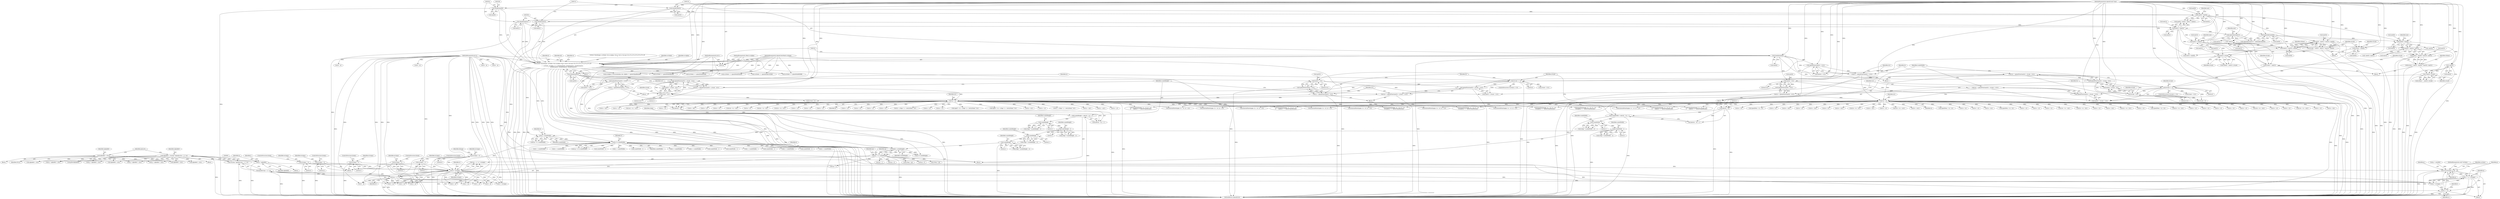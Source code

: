 digraph "1_poppler_9cf2325fb22f812b31858e519411f57747d39bd8_0@pointer" {
"1000999" [label="(Call,q = alphaBuf)"];
"1000913" [label="(Call,alphaBuf = NULL)"];
"1000901" [label="(Call,alphaBuf = (Guchar *)gmalloc((yp + 1) * w))"];
"1000903" [label="(Call,(Guchar *)gmalloc((yp + 1) * w))"];
"1000905" [label="(Call,gmalloc((yp + 1) * w))"];
"1000906" [label="(Call,(yp + 1) * w)"];
"1000866" [label="(Call,yp = h / scaledHeight)"];
"1000868" [label="(Call,h / scaledHeight)"];
"1000192" [label="(Call,printf(\"drawImage: srcMode=%d srcAlpha=%d w=%d h=%d mat=[%.2f %.2f %.2f %.2f %.2f %.2f]\n\",\n\t   srcMode, srcAlpha, w, h, (double)mat[0], (double)mat[1], (double)mat[2],\n\t   (double)mat[3], (double)mat[4], (double)mat[5]))"];
"1000107" [label="(MethodParameterIn,SplashColorMode srcMode)"];
"1000108" [label="(MethodParameterIn,GBool srcAlpha)"];
"1000109" [label="(MethodParameterIn,int w)"];
"1000110" [label="(MethodParameterIn,int h)"];
"1000198" [label="(Call,(double)mat[0])"];
"1000111" [label="(MethodParameterIn,SplashCoord *mat)"];
"1000203" [label="(Call,(double)mat[1])"];
"1000208" [label="(Call,(double)mat[2])"];
"1000213" [label="(Call,(double)mat[3])"];
"1000218" [label="(Call,(double)mat[4])"];
"1000223" [label="(Call,(double)mat[5])"];
"1000604" [label="(Call,scaledHeight - 1)"];
"1000596" [label="(Call,scaledHeight - 1)"];
"1000575" [label="(Call,scaledHeight - 1)"];
"1000567" [label="(Call,scaledHeight - 1)"];
"1000507" [label="(Call,scaledHeight = abs(ty2 - ty) + 1)"];
"1000510" [label="(Call,abs(ty2 - ty))"];
"1000511" [label="(Call,ty2 - ty)"];
"1000497" [label="(Call,ty2 = splashFloor(mat[5] + yScale - 0.01))"];
"1000499" [label="(Call,splashFloor(mat[5] + yScale - 0.01))"];
"1000504" [label="(Call,yScale - 0.01)"];
"1000465" [label="(Call,yScale >= 0)"];
"1000399" [label="(Call,mat[2] / yScale)"];
"1000387" [label="(Call,mat[1] * mat[2])"];
"1000321" [label="(Call,splashAbs(mat[1]))"];
"1000307" [label="(Call,mat[1] * mat[2])"];
"1000380" [label="(Call,yScale = mat[3] - (mat[1] * mat[2]) / mat[0])"];
"1000382" [label="(Call,mat[3] - (mat[1] * mat[2]) / mat[0])"];
"1000300" [label="(Call,mat[0] * mat[3])"];
"1000386" [label="(Call,(mat[1] * mat[2]) / mat[0])"];
"1000325" [label="(Call,splashAbs(mat[0]))"];
"1000357" [label="(Call,-mat[3] / yScale)"];
"1000358" [label="(Call,-mat[3])"];
"1000345" [label="(Call,mat[0] * mat[3])"];
"1000338" [label="(Call,yScale = mat[2] - (mat[0] * mat[3]) / mat[1])"];
"1000340" [label="(Call,mat[2] - (mat[0] * mat[3]) / mat[1])"];
"1000344" [label="(Call,(mat[0] * mat[3]) / mat[1])"];
"1000334" [label="(Call,-mat[1])"];
"1000477" [label="(Call,ty2 = splashFloor(mat[5] + yScale + 0.01))"];
"1000479" [label="(Call,splashFloor(mat[5] + yScale + 0.01))"];
"1000472" [label="(Call,mat[5] - 0.01)"];
"1000489" [label="(Call,ty = splashFloor(mat[5] + 0.01))"];
"1000491" [label="(Call,splashFloor(mat[5] + 0.01))"];
"1000469" [label="(Call,ty = splashFloor(mat[5] - 0.01))"];
"1000471" [label="(Call,splashFloor(mat[5] - 0.01))"];
"1000895" [label="(Call,w * nComps)"];
"1000883" [label="(Call,w % scaledWidth)"];
"1000878" [label="(Call,w / scaledWidth)"];
"1000588" [label="(Call,scaledWidth - 1)"];
"1000550" [label="(Call,scaledWidth - 1)"];
"1000456" [label="(Call,scaledWidth = abs(tx2 - tx) + 1)"];
"1000459" [label="(Call,abs(tx2 - tx))"];
"1000460" [label="(Call,tx2 - tx)"];
"1000426" [label="(Call,tx2 = splashFloor(mat[4] + xScale + 0.01))"];
"1000428" [label="(Call,splashFloor(mat[4] + xScale + 0.01))"];
"1000421" [label="(Call,mat[4] - 0.01)"];
"1000414" [label="(Call,xScale >= 0)"];
"1000375" [label="(Call,xScale = mat[0])"];
"1000332" [label="(Call,xScale = -mat[1])"];
"1000446" [label="(Call,tx2 = splashFloor(mat[4] + xScale - 0.01))"];
"1000448" [label="(Call,splashFloor(mat[4] + xScale - 0.01))"];
"1000453" [label="(Call,xScale - 0.01)"];
"1000418" [label="(Call,tx = splashFloor(mat[4] - 0.01))"];
"1000420" [label="(Call,splashFloor(mat[4] - 0.01))"];
"1000438" [label="(Call,tx = splashFloor(mat[4] + 0.01))"];
"1000440" [label="(Call,splashFloor(mat[4] + 0.01))"];
"1000286" [label="(Call,nComps = 4)"];
"1000266" [label="(Call,nComps = 4)"];
"1000231" [label="(Call,nComps = 0)"];
"1000276" [label="(Call,nComps = 3)"];
"1000256" [label="(Call,nComps = 3)"];
"1000246" [label="(Call,nComps = 1)"];
"1001012" [label="(Call,(*src)(srcData, p, q))"];
"1001016" [label="(Call,p += w * nComps)"];
"1001021" [label="(Call,q += w)"];
"1001431" [label="(Call,alphaBuf + xSrc)"];
"1000195" [label="(Identifier,srcAlpha)"];
"1000598" [label="(Literal,1)"];
"1000433" [label="(Call,xScale + 0.01)"];
"1002457" [label="(Call,tx + x2)"];
"1000397" [label="(Call,xShear = mat[2] / yScale)"];
"1000565" [label="(Call,ySign * (scaledHeight - 1))"];
"1002866" [label="(Call,ty + y2)"];
"1000936" [label="(Call,srcAlpha || (vectorAntialias && clipRes != splashClipAllInside))"];
"1000912" [label="(Block,)"];
"1003121" [label="(MethodReturn,SplashError)"];
"1001915" [label="(Call,q = alphaBuf + xSrc)"];
"1000417" [label="(Block,)"];
"1000868" [label="(Call,h / scaledHeight)"];
"1000510" [label="(Call,abs(ty2 - ty))"];
"1000111" [label="(MethodParameterIn,SplashCoord *mat)"];
"1000588" [label="(Call,scaledWidth - 1)"];
"1000386" [label="(Call,(mat[1] * mat[2]) / mat[0])"];
"1000308" [label="(Call,mat[1])"];
"1000339" [label="(Identifier,yScale)"];
"1001732" [label="(Call,w - m)"];
"1000567" [label="(Call,scaledHeight - 1)"];
"1000657" [label="(Call,ulx = tx + ulx1)"];
"1000268" [label="(Literal,4)"];
"1001917" [label="(Call,alphaBuf + xSrc)"];
"1000106" [label="(MethodParameterIn,void *srcData)"];
"1000307" [label="(Call,mat[1] * mat[2])"];
"1000662" [label="(Call,uly = ty + uly1)"];
"1001429" [label="(Call,q = alphaBuf + xSrc)"];
"1002877" [label="(Call,ty + y2)"];
"1002142" [label="(Call,yp > 0)"];
"1000511" [label="(Call,ty2 - ty)"];
"1000365" [label="(Call,-mat[0] / mat[1])"];
"1001013" [label="(Identifier,srcData)"];
"1000197" [label="(Identifier,h)"];
"1000913" [label="(Call,alphaBuf = NULL)"];
"1000258" [label="(Literal,3)"];
"1000569" [label="(Literal,1)"];
"1000334" [label="(Call,-mat[1])"];
"1000573" [label="(Call,ySign * (scaledHeight - 1))"];
"1001227" [label="(Call,q = alphaBuf + xSrc)"];
"1000311" [label="(Call,mat[2])"];
"1000416" [label="(Literal,0)"];
"1000881" [label="(Call,xq = w % scaledWidth)"];
"1001815" [label="(Call,drawAAPixel(&pipe, tx + x2, ty + y2))"];
"1001023" [label="(Identifier,w)"];
"1000289" [label="(ControlStructure,break;)"];
"1002863" [label="(Call,tx + x2)"];
"1001014" [label="(Identifier,p)"];
"1000345" [label="(Call,mat[0] * mat[3])"];
"1000415" [label="(Identifier,xScale)"];
"1000381" [label="(Identifier,yScale)"];
"1000205" [label="(Call,mat[1])"];
"1002443" [label="(Call,drawAAPixel(&pipe, tx + x2, ty + y2))"];
"1000320" [label="(Call,splashAbs(mat[1]) > splashAbs(mat[0]))"];
"1000304" [label="(Call,mat[3])"];
"1000568" [label="(Identifier,scaledHeight)"];
"1000682" [label="(Call,lly = ty + lly1)"];
"1001342" [label="(Call,tx + x2)"];
"1000429" [label="(Call,mat[4] + xScale + 0.01)"];
"1000914" [label="(Identifier,alphaBuf)"];
"1001983" [label="(Call,w - m)"];
"1000967" [label="(Call,yStep = yp)"];
"1000247" [label="(Identifier,nComps)"];
"1000110" [label="(MethodParameterIn,int h)"];
"1002225" [label="(Call,scaledWidth - 1)"];
"1000391" [label="(Call,mat[2])"];
"1000246" [label="(Call,nComps = 1)"];
"1001001" [label="(Identifier,alphaBuf)"];
"1000232" [label="(Identifier,nComps)"];
"1000210" [label="(Call,mat[2])"];
"1001367" [label="(Call,x < scaledWidth)"];
"1000321" [label="(Call,splashAbs(mat[1]))"];
"1000447" [label="(Identifier,tx2)"];
"1000508" [label="(Identifier,scaledHeight)"];
"1000589" [label="(Identifier,scaledWidth)"];
"1000352" [label="(Call,mat[1])"];
"1000112" [label="(Block,)"];
"1000376" [label="(Identifier,xScale)"];
"1000108" [label="(MethodParameterIn,GBool srcAlpha)"];
"1000625" [label="(Call,urx = tx + ury1)"];
"1000273" [label="(Call,srcMode == splashModeBGR8)"];
"1000692" [label="(Call,lry = ty + lry1)"];
"1000266" [label="(Call,nComps = 4)"];
"1002654" [label="(Call,ty + y2)"];
"1000382" [label="(Call,mat[3] - (mat[1] * mat[2]) / mat[0])"];
"1000500" [label="(Call,mat[5] + yScale - 0.01)"];
"1001582" [label="(Call,tx + x2)"];
"1001334" [label="(Call,ty + y2)"];
"1002860" [label="(Call,drawAAPixel(&pipe, tx + x2, ty + y2))"];
"1000465" [label="(Call,yScale >= 0)"];
"1000358" [label="(Call,-mat[3])"];
"1000362" [label="(Identifier,yScale)"];
"1000490" [label="(Identifier,ty)"];
"1000287" [label="(Identifier,nComps)"];
"1000509" [label="(Call,abs(ty2 - ty) + 1)"];
"1001832" [label="(Call,ty + y2)"];
"1000439" [label="(Identifier,tx)"];
"1000489" [label="(Call,ty = splashFloor(mat[5] + 0.01))"];
"1001089" [label="(Call,scaledWidth - 1)"];
"1000576" [label="(Identifier,scaledHeight)"];
"1000479" [label="(Call,splashFloor(mat[5] + yScale + 0.01))"];
"1000879" [label="(Identifier,w)"];
"1001021" [label="(Call,q += w)"];
"1001579" [label="(Call,drawPixel(&pipe, tx + x2, ty + y2,\n\t\t\tclipRes2 == splashClipAllInside))"];
"1000513" [label="(Identifier,ty)"];
"1000869" [label="(Identifier,h)"];
"1000353" [label="(Identifier,mat)"];
"1000679" [label="(Call,tx + llx1)"];
"1001821" [label="(Call,ty + y2)"];
"1002083" [label="(Call,drawPixel(&pipe, tx + x2, ty + y2,\n\t\t\tclipRes2 == splashClipAllInside))"];
"1000267" [label="(Identifier,nComps)"];
"1000191" [label="(Block,)"];
"1000200" [label="(Call,mat[0])"];
"1000448" [label="(Call,splashFloor(mat[4] + xScale - 0.01))"];
"1003099" [label="(Call,ty + y2)"];
"1001004" [label="(Identifier,i)"];
"1001068" [label="(Call,tx + k1)"];
"1000231" [label="(Call,nComps = 0)"];
"1002460" [label="(Call,ty + y2)"];
"1000480" [label="(Call,mat[5] + yScale + 0.01)"];
"1003088" [label="(Call,ty + y2)"];
"1000349" [label="(Call,mat[3])"];
"1000279" [label="(ControlStructure,break;)"];
"1000548" [label="(Call,xSign * (scaledWidth - 1))"];
"1000885" [label="(Identifier,scaledWidth)"];
"1000507" [label="(Call,scaledHeight = abs(ty2 - ty) + 1)"];
"1002216" [label="(Call,spanXMin = tx + k1)"];
"1001331" [label="(Call,tx + x2)"];
"1000460" [label="(Call,tx2 - tx)"];
"1000659" [label="(Call,tx + ulx1)"];
"1001010" [label="(Identifier,i)"];
"1001568" [label="(Call,drawAAPixel(&pipe, tx + x2, ty + y2))"];
"1000325" [label="(Call,splashAbs(mat[0]))"];
"1000383" [label="(Call,mat[3])"];
"1000996" [label="(Call,p = colorBuf)"];
"1001485" [label="(Call,w - m)"];
"1002244" [label="(Call,ty + ySign * y + (int)(yShear * k1))"];
"1000192" [label="(Call,printf(\"drawImage: srcMode=%d srcAlpha=%d w=%d h=%d mat=[%.2f %.2f %.2f %.2f %.2f %.2f]\n\",\n\t   srcMode, srcAlpha, w, h, (double)mat[0], (double)mat[1], (double)mat[2],\n\t   (double)mat[3], (double)mat[4], (double)mat[5]))"];
"1000455" [label="(Literal,0.01)"];
"1000901" [label="(Call,alphaBuf = (Guchar *)gmalloc((yp + 1) * w))"];
"1000575" [label="(Call,scaledHeight - 1)"];
"1001017" [label="(Identifier,p)"];
"1000999" [label="(Call,q = alphaBuf)"];
"1000470" [label="(Identifier,ty)"];
"1000283" [label="(Call,srcMode == splashModeCMYK8)"];
"1000471" [label="(Call,splashFloor(mat[5] - 0.01))"];
"1002446" [label="(Call,tx + x2)"];
"1002171" [label="(Call,w * nComps)"];
"1000586" [label="(Call,xSign * (scaledWidth - 1))"];
"1000422" [label="(Call,mat[4])"];
"1000253" [label="(Call,srcMode == splashModeRGB8)"];
"1002072" [label="(Call,drawAAPixel(&pipe, tx + x2, ty + y2))"];
"1002587" [label="(Call,w - m)"];
"1000229" [label="(Identifier,ok)"];
"1000107" [label="(MethodParameterIn,SplashColorMode srcMode)"];
"1000425" [label="(Literal,0.01)"];
"1002404" [label="(Call,w - m)"];
"1000238" [label="(Block,)"];
"1002898" [label="(Call,x < scaledWidth)"];
"1000602" [label="(Call,ySign * (scaledHeight - 1))"];
"1000900" [label="(Block,)"];
"1000476" [label="(Literal,0.01)"];
"1000617" [label="(Call,tx + uly1)"];
"1001345" [label="(Call,ty + y2)"];
"1000196" [label="(Identifier,w)"];
"1001272" [label="(Call,w - m)"];
"1000249" [label="(ControlStructure,break;)"];
"1000577" [label="(Literal,1)"];
"1000884" [label="(Identifier,w)"];
"1000395" [label="(Identifier,mat)"];
"1002232" [label="(Call,tx + k1)"];
"1000463" [label="(Literal,1)"];
"1000223" [label="(Call,(double)mat[5])"];
"1000428" [label="(Call,splashFloor(mat[4] + xScale + 0.01))"];
"1001670" [label="(Call,alphaBuf + xSrc)"];
"1000627" [label="(Call,tx + ury1)"];
"1002449" [label="(Call,ty + y2)"];
"1000357" [label="(Call,-mat[3] / yScale)"];
"1000484" [label="(Call,yScale + 0.01)"];
"1000418" [label="(Call,tx = splashFloor(mat[4] - 0.01))"];
"1000437" [label="(Block,)"];
"1000374" [label="(Block,)"];
"1000491" [label="(Call,splashFloor(mat[5] + 0.01))"];
"1000902" [label="(Identifier,alphaBuf)"];
"1002242" [label="(Call,spanY = ty + ySign * y + (int)(yShear * k1))"];
"1000677" [label="(Call,llx = tx + llx1)"];
"1000301" [label="(Call,mat[0])"];
"1000414" [label="(Call,xScale >= 0)"];
"1000891" [label="(Call,(yp + 1) * w * nComps)"];
"1001092" [label="(Call,spanY = ty + ySign * y + (int)(yShear * k1))"];
"1000213" [label="(Call,(double)mat[3])"];
"1001826" [label="(Call,drawPixel(&pipe, tx + x2, ty + y2,\n\t\t\tclipRes2 == splashClipAllInside))"];
"1002686" [label="(Call,x < scaledWidth)"];
"1000504" [label="(Call,yScale - 0.01)"];
"1000499" [label="(Call,splashFloor(mat[5] + yScale - 0.01))"];
"1000256" [label="(Call,nComps = 3)"];
"1000193" [label="(Literal,\"drawImage: srcMode=%d srcAlpha=%d w=%d h=%d mat=[%.2f %.2f %.2f %.2f %.2f %.2f]\n\")"];
"1000488" [label="(Block,)"];
"1000356" [label="(Identifier,xShear)"];
"1000694" [label="(Call,ty + lry1)"];
"1000637" [label="(Call,tx + lly1)"];
"1000986" [label="(Call,yp > 0)"];
"1003010" [label="(Call,w - m)"];
"1001011" [label="(Block,)"];
"1001585" [label="(Call,ty + y2)"];
"1001829" [label="(Call,tx + x2)"];
"1000897" [label="(Identifier,nComps)"];
"1000498" [label="(Identifier,ty2)"];
"1000478" [label="(Identifier,ty2)"];
"1000667" [label="(Call,urx = tx + urx1)"];
"1000457" [label="(Identifier,scaledWidth)"];
"1000398" [label="(Identifier,xShear)"];
"1000203" [label="(Call,(double)mat[1])"];
"1000867" [label="(Identifier,yp)"];
"1000449" [label="(Call,mat[4] + xScale - 0.01)"];
"1000512" [label="(Identifier,ty2)"];
"1000243" [label="(Call,srcMode == splashModeMono8)"];
"1000883" [label="(Call,w % scaledWidth)"];
"1001075" [label="(Call,scaledWidth - 1)"];
"1000876" [label="(Call,xp = w / scaledWidth)"];
"1000236" [label="(Identifier,bitmap)"];
"1002239" [label="(Call,scaledWidth - 1)"];
"1000341" [label="(Call,mat[2])"];
"1000377" [label="(Call,mat[0])"];
"1000516" [label="(Identifier,xSign)"];
"1000669" [label="(Call,tx + urx1)"];
"1001167" [label="(Call,x < scaledWidth)"];
"1000462" [label="(Identifier,tx)"];
"1000453" [label="(Call,xScale - 0.01)"];
"1000346" [label="(Call,mat[0])"];
"1000419" [label="(Identifier,tx)"];
"1001094" [label="(Call,ty + ySign * y + (int)(yShear * k1))"];
"1001080" [label="(Call,spanXMax = tx + k1)"];
"1000198" [label="(Call,(double)mat[0])"];
"1002206" [label="(Call,scaledWidth - 1)"];
"1000421" [label="(Call,mat[4] - 0.01)"];
"1002218" [label="(Call,tx + k1)"];
"1003093" [label="(Call,drawPixel(&pipe, tx + x2, ty + y2,\n\t\t      clipRes2 == splashClipAllInside))"];
"1002317" [label="(Call,x < scaledWidth)"];
"1000257" [label="(Identifier,nComps)"];
"1000872" [label="(Identifier,yq)"];
"1002075" [label="(Call,tx + x2)"];
"1000388" [label="(Call,mat[1])"];
"1001267" [label="(Call,w - m)"];
"1000647" [label="(Call,tx + lry1)"];
"1000288" [label="(Literal,4)"];
"1000551" [label="(Identifier,scaledWidth)"];
"1000366" [label="(Call,-mat[0])"];
"1000277" [label="(Identifier,nComps)"];
"1000426" [label="(Call,tx2 = splashFloor(mat[4] + xScale + 0.01))"];
"1000906" [label="(Call,(yp + 1) * w)"];
"1000438" [label="(Call,tx = splashFloor(mat[4] + 0.01))"];
"1000866" [label="(Call,yp = h / scaledHeight)"];
"1000907" [label="(Call,yp + 1)"];
"1002871" [label="(Call,drawPixel(&pipe, tx + x2, ty + y2,\n\t\t      clipRes2 == splashClipAllInside))"];
"1000327" [label="(Identifier,mat)"];
"1000375" [label="(Call,xScale = mat[0])"];
"1000440" [label="(Call,splashFloor(mat[4] + 0.01))"];
"1000403" [label="(Identifier,yScale)"];
"1002123" [label="(Call,yStep = yp)"];
"1001066" [label="(Call,spanXMin = tx + k1)"];
"1002648" [label="(Call,drawAAPixel(&pipe, tx + x2, ty + y2))"];
"1001012" [label="(Call,(*src)(srcData, p, q))"];
"1000604" [label="(Call,scaledHeight - 1)"];
"1000269" [label="(ControlStructure,break;)"];
"1000467" [label="(Literal,0)"];
"1000995" [label="(Block,)"];
"1000233" [label="(Literal,0)"];
"1002874" [label="(Call,tx + x2)"];
"1000333" [label="(Identifier,xScale)"];
"1000892" [label="(Call,yp + 1)"];
"1000109" [label="(MethodParameterIn,int w)"];
"1001668" [label="(Call,q = alphaBuf + xSrc)"];
"1002651" [label="(Call,tx + x2)"];
"1000309" [label="(Identifier,mat)"];
"1000286" [label="(Call,nComps = 4)"];
"1000903" [label="(Call,(Guchar *)gmalloc((yp + 1) * w))"];
"1000387" [label="(Call,mat[1] * mat[2])"];
"1000331" [label="(Block,)"];
"1000468" [label="(Block,)"];
"1000406" [label="(Call,mat[1] / mat[0])"];
"1000873" [label="(Call,h % scaledHeight)"];
"1001056" [label="(Call,scaledWidth - 1)"];
"1000263" [label="(Call,srcMode == splashModeXBGR8)"];
"1001853" [label="(Call,x < scaledWidth)"];
"1001082" [label="(Call,tx + k1)"];
"1000550" [label="(Call,scaledWidth - 1)"];
"1003117" [label="(Call,gfree(alphaBuf))"];
"1000340" [label="(Call,mat[2] - (mat[0] * mat[3]) / mat[1])"];
"1000355" [label="(Call,xShear = -mat[3] / yScale)"];
"1001018" [label="(Call,w * nComps)"];
"1000917" [label="(Identifier,pixAcc0)"];
"1000910" [label="(Identifier,w)"];
"1001000" [label="(Identifier,q)"];
"1000615" [label="(Call,ulx = tx + uly1)"];
"1000635" [label="(Call,llx = tx + lly1)"];
"1000259" [label="(ControlStructure,break;)"];
"1000464" [label="(ControlStructure,if (yScale >= 0))"];
"1000664" [label="(Call,ty + uly1)"];
"1002086" [label="(Call,tx + x2)"];
"1000400" [label="(Call,mat[2])"];
"1000870" [label="(Identifier,scaledHeight)"];
"1000420" [label="(Call,splashFloor(mat[4] - 0.01))"];
"1000458" [label="(Call,abs(tx2 - tx) + 1)"];
"1000492" [label="(Call,mat[5] + 0.01)"];
"1000278" [label="(Literal,3)"];
"1000466" [label="(Identifier,yScale)"];
"1000606" [label="(Literal,1)"];
"1000220" [label="(Call,mat[4])"];
"1000689" [label="(Call,tx + lrx1)"];
"1000335" [label="(Call,mat[1])"];
"1000322" [label="(Call,mat[1])"];
"1000506" [label="(Literal,0.01)"];
"1000473" [label="(Call,mat[5])"];
"1000456" [label="(Call,scaledWidth = abs(tx2 - tx) + 1)"];
"1000596" [label="(Call,scaledHeight - 1)"];
"1000674" [label="(Call,ty + ury1)"];
"1001339" [label="(Call,drawPixel(&pipe, tx + x2, ty + y2,\n\t\t\tclipRes2 == splashClipAllInside))"];
"1000300" [label="(Call,mat[0] * mat[3])"];
"1000687" [label="(Call,lrx = tx + lrx1)"];
"1000518" [label="(Call,xScale < 0)"];
"1002454" [label="(Call,drawPixel(&pipe, tx + x2, ty + y2,\n\t\t      clipRes2 == splashClipAllInside))"];
"1000441" [label="(Call,mat[4] + 0.01)"];
"1000427" [label="(Identifier,tx2)"];
"1001229" [label="(Call,alphaBuf + xSrc)"];
"1001574" [label="(Call,ty + y2)"];
"1000605" [label="(Identifier,scaledHeight)"];
"1003082" [label="(Call,drawAAPixel(&pipe, tx + x2, ty + y2))"];
"1003085" [label="(Call,tx + x2)"];
"1000218" [label="(Call,(double)mat[4])"];
"1000194" [label="(Identifier,srcMode)"];
"1000505" [label="(Identifier,yScale)"];
"1000215" [label="(Call,mat[3])"];
"1001015" [label="(Identifier,q)"];
"1000590" [label="(Literal,1)"];
"1000684" [label="(Call,ty + lly1)"];
"1000225" [label="(Call,mat[5])"];
"1001016" [label="(Call,p += w * nComps)"];
"1000344" [label="(Call,(mat[0] * mat[3]) / mat[1])"];
"1000446" [label="(Call,tx2 = splashFloor(mat[4] + xScale - 0.01))"];
"1002078" [label="(Call,ty + y2)"];
"1000672" [label="(Call,ury = ty + ury1)"];
"1000248" [label="(Literal,1)"];
"1000594" [label="(Call,ySign * (scaledHeight - 1))"];
"1000527" [label="(Call,yScale < 0)"];
"1002230" [label="(Call,spanXMax = tx + k1)"];
"1000597" [label="(Identifier,scaledHeight)"];
"1001978" [label="(Call,w - m)"];
"1000645" [label="(Call,lrx = tx + lry1)"];
"1000276" [label="(Call,nComps = 3)"];
"1001727" [label="(Call,w - m)"];
"1001818" [label="(Call,tx + x2)"];
"1000497" [label="(Call,ty2 = splashFloor(mat[5] + yScale - 0.01))"];
"1002089" [label="(Call,ty + y2)"];
"1002659" [label="(Call,drawPixel(&pipe, tx + x2, ty + y2,\n\t\t      clipRes2 == splashClipAllInside))"];
"1000895" [label="(Call,w * nComps)"];
"1002794" [label="(Call,w - m)"];
"1000359" [label="(Call,mat[3])"];
"1000454" [label="(Identifier,xScale)"];
"1002662" [label="(Call,tx + x2)"];
"1000622" [label="(Call,ty - ulx1)"];
"1003096" [label="(Call,tx + x2)"];
"1000878" [label="(Call,w / scaledWidth)"];
"1000459" [label="(Call,abs(tx2 - tx))"];
"1000399" [label="(Call,mat[2] / yScale)"];
"1000514" [label="(Literal,1)"];
"1000326" [label="(Call,mat[0])"];
"1000472" [label="(Call,mat[5] - 0.01)"];
"1000299" [label="(Call,mat[0] * mat[3] - mat[1] * mat[2])"];
"1000413" [label="(ControlStructure,if (xScale >= 0))"];
"1000394" [label="(Call,mat[0])"];
"1000208" [label="(Call,(double)mat[2])"];
"1000552" [label="(Literal,1)"];
"1001328" [label="(Call,drawAAPixel(&pipe, tx + x2, ty + y2))"];
"1000338" [label="(Call,yScale = mat[2] - (mat[0] * mat[3]) / mat[1])"];
"1001571" [label="(Call,tx + x2)"];
"1001022" [label="(Identifier,q)"];
"1000880" [label="(Identifier,scaledWidth)"];
"1000380" [label="(Call,yScale = mat[3] - (mat[1] * mat[2]) / mat[0])"];
"1001490" [label="(Call,w - m)"];
"1002665" [label="(Call,ty + y2)"];
"1000905" [label="(Call,gmalloc((yp + 1) * w))"];
"1000332" [label="(Call,xScale = -mat[1])"];
"1000461" [label="(Identifier,tx2)"];
"1000915" [label="(Identifier,NULL)"];
"1000896" [label="(Identifier,w)"];
"1001606" [label="(Call,x < scaledWidth)"];
"1000469" [label="(Call,ty = splashFloor(mat[5] - 0.01))"];
"1002482" [label="(Call,x < scaledWidth)"];
"1000477" [label="(Call,ty2 = splashFloor(mat[5] + yScale + 0.01))"];
"1000999" -> "1000995"  [label="AST: "];
"1000999" -> "1001001"  [label="CFG: "];
"1001000" -> "1000999"  [label="AST: "];
"1001001" -> "1000999"  [label="AST: "];
"1001004" -> "1000999"  [label="CFG: "];
"1000999" -> "1003121"  [label="DDG: "];
"1000913" -> "1000999"  [label="DDG: "];
"1000901" -> "1000999"  [label="DDG: "];
"1000999" -> "1001012"  [label="DDG: "];
"1000913" -> "1000912"  [label="AST: "];
"1000913" -> "1000915"  [label="CFG: "];
"1000914" -> "1000913"  [label="AST: "];
"1000915" -> "1000913"  [label="AST: "];
"1000917" -> "1000913"  [label="CFG: "];
"1000913" -> "1001227"  [label="DDG: "];
"1000913" -> "1001229"  [label="DDG: "];
"1000913" -> "1001429"  [label="DDG: "];
"1000913" -> "1001431"  [label="DDG: "];
"1000913" -> "1001668"  [label="DDG: "];
"1000913" -> "1001670"  [label="DDG: "];
"1000913" -> "1001915"  [label="DDG: "];
"1000913" -> "1001917"  [label="DDG: "];
"1000913" -> "1003117"  [label="DDG: "];
"1000901" -> "1000900"  [label="AST: "];
"1000901" -> "1000903"  [label="CFG: "];
"1000902" -> "1000901"  [label="AST: "];
"1000903" -> "1000901"  [label="AST: "];
"1000917" -> "1000901"  [label="CFG: "];
"1000901" -> "1003121"  [label="DDG: "];
"1000903" -> "1000901"  [label="DDG: "];
"1000901" -> "1001227"  [label="DDG: "];
"1000901" -> "1001229"  [label="DDG: "];
"1000901" -> "1001429"  [label="DDG: "];
"1000901" -> "1001431"  [label="DDG: "];
"1000901" -> "1001668"  [label="DDG: "];
"1000901" -> "1001670"  [label="DDG: "];
"1000901" -> "1001915"  [label="DDG: "];
"1000901" -> "1001917"  [label="DDG: "];
"1000901" -> "1003117"  [label="DDG: "];
"1000903" -> "1000905"  [label="CFG: "];
"1000904" -> "1000903"  [label="AST: "];
"1000905" -> "1000903"  [label="AST: "];
"1000903" -> "1003121"  [label="DDG: "];
"1000905" -> "1000903"  [label="DDG: "];
"1000905" -> "1000906"  [label="CFG: "];
"1000906" -> "1000905"  [label="AST: "];
"1000905" -> "1003121"  [label="DDG: "];
"1000906" -> "1000905"  [label="DDG: "];
"1000906" -> "1000905"  [label="DDG: "];
"1000906" -> "1000910"  [label="CFG: "];
"1000907" -> "1000906"  [label="AST: "];
"1000910" -> "1000906"  [label="AST: "];
"1000906" -> "1003121"  [label="DDG: "];
"1000906" -> "1003121"  [label="DDG: "];
"1000866" -> "1000906"  [label="DDG: "];
"1000895" -> "1000906"  [label="DDG: "];
"1000109" -> "1000906"  [label="DDG: "];
"1000906" -> "1001018"  [label="DDG: "];
"1000906" -> "1001267"  [label="DDG: "];
"1000906" -> "1001485"  [label="DDG: "];
"1000906" -> "1001727"  [label="DDG: "];
"1000906" -> "1001978"  [label="DDG: "];
"1000906" -> "1002171"  [label="DDG: "];
"1000906" -> "1002404"  [label="DDG: "];
"1000906" -> "1002587"  [label="DDG: "];
"1000906" -> "1002794"  [label="DDG: "];
"1000906" -> "1003010"  [label="DDG: "];
"1000866" -> "1000112"  [label="AST: "];
"1000866" -> "1000868"  [label="CFG: "];
"1000867" -> "1000866"  [label="AST: "];
"1000868" -> "1000866"  [label="AST: "];
"1000872" -> "1000866"  [label="CFG: "];
"1000866" -> "1003121"  [label="DDG: "];
"1000868" -> "1000866"  [label="DDG: "];
"1000868" -> "1000866"  [label="DDG: "];
"1000866" -> "1000891"  [label="DDG: "];
"1000866" -> "1000892"  [label="DDG: "];
"1000866" -> "1000907"  [label="DDG: "];
"1000866" -> "1000967"  [label="DDG: "];
"1000866" -> "1000986"  [label="DDG: "];
"1000866" -> "1002123"  [label="DDG: "];
"1000866" -> "1002142"  [label="DDG: "];
"1000868" -> "1000870"  [label="CFG: "];
"1000869" -> "1000868"  [label="AST: "];
"1000870" -> "1000868"  [label="AST: "];
"1000192" -> "1000868"  [label="DDG: "];
"1000110" -> "1000868"  [label="DDG: "];
"1000604" -> "1000868"  [label="DDG: "];
"1000868" -> "1000873"  [label="DDG: "];
"1000868" -> "1000873"  [label="DDG: "];
"1000192" -> "1000191"  [label="AST: "];
"1000192" -> "1000223"  [label="CFG: "];
"1000193" -> "1000192"  [label="AST: "];
"1000194" -> "1000192"  [label="AST: "];
"1000195" -> "1000192"  [label="AST: "];
"1000196" -> "1000192"  [label="AST: "];
"1000197" -> "1000192"  [label="AST: "];
"1000198" -> "1000192"  [label="AST: "];
"1000203" -> "1000192"  [label="AST: "];
"1000208" -> "1000192"  [label="AST: "];
"1000213" -> "1000192"  [label="AST: "];
"1000218" -> "1000192"  [label="AST: "];
"1000223" -> "1000192"  [label="AST: "];
"1000229" -> "1000192"  [label="CFG: "];
"1000192" -> "1003121"  [label="DDG: "];
"1000192" -> "1003121"  [label="DDG: "];
"1000192" -> "1003121"  [label="DDG: "];
"1000192" -> "1003121"  [label="DDG: "];
"1000192" -> "1003121"  [label="DDG: "];
"1000192" -> "1003121"  [label="DDG: "];
"1000192" -> "1003121"  [label="DDG: "];
"1000192" -> "1003121"  [label="DDG: "];
"1000192" -> "1003121"  [label="DDG: "];
"1000192" -> "1003121"  [label="DDG: "];
"1000192" -> "1003121"  [label="DDG: "];
"1000107" -> "1000192"  [label="DDG: "];
"1000108" -> "1000192"  [label="DDG: "];
"1000109" -> "1000192"  [label="DDG: "];
"1000110" -> "1000192"  [label="DDG: "];
"1000198" -> "1000192"  [label="DDG: "];
"1000203" -> "1000192"  [label="DDG: "];
"1000208" -> "1000192"  [label="DDG: "];
"1000213" -> "1000192"  [label="DDG: "];
"1000218" -> "1000192"  [label="DDG: "];
"1000223" -> "1000192"  [label="DDG: "];
"1000192" -> "1000243"  [label="DDG: "];
"1000192" -> "1000253"  [label="DDG: "];
"1000192" -> "1000263"  [label="DDG: "];
"1000192" -> "1000273"  [label="DDG: "];
"1000192" -> "1000283"  [label="DDG: "];
"1000192" -> "1000878"  [label="DDG: "];
"1000192" -> "1000936"  [label="DDG: "];
"1000107" -> "1000104"  [label="AST: "];
"1000107" -> "1003121"  [label="DDG: "];
"1000107" -> "1000243"  [label="DDG: "];
"1000107" -> "1000253"  [label="DDG: "];
"1000107" -> "1000263"  [label="DDG: "];
"1000107" -> "1000273"  [label="DDG: "];
"1000107" -> "1000283"  [label="DDG: "];
"1000108" -> "1000104"  [label="AST: "];
"1000108" -> "1003121"  [label="DDG: "];
"1000108" -> "1000936"  [label="DDG: "];
"1000109" -> "1000104"  [label="AST: "];
"1000109" -> "1003121"  [label="DDG: "];
"1000109" -> "1000878"  [label="DDG: "];
"1000109" -> "1000883"  [label="DDG: "];
"1000109" -> "1000895"  [label="DDG: "];
"1000109" -> "1001018"  [label="DDG: "];
"1000109" -> "1001021"  [label="DDG: "];
"1000109" -> "1001267"  [label="DDG: "];
"1000109" -> "1001272"  [label="DDG: "];
"1000109" -> "1001485"  [label="DDG: "];
"1000109" -> "1001490"  [label="DDG: "];
"1000109" -> "1001727"  [label="DDG: "];
"1000109" -> "1001732"  [label="DDG: "];
"1000109" -> "1001978"  [label="DDG: "];
"1000109" -> "1001983"  [label="DDG: "];
"1000109" -> "1002171"  [label="DDG: "];
"1000109" -> "1002404"  [label="DDG: "];
"1000109" -> "1002587"  [label="DDG: "];
"1000109" -> "1002794"  [label="DDG: "];
"1000109" -> "1003010"  [label="DDG: "];
"1000110" -> "1000104"  [label="AST: "];
"1000110" -> "1003121"  [label="DDG: "];
"1000110" -> "1000873"  [label="DDG: "];
"1000198" -> "1000200"  [label="CFG: "];
"1000199" -> "1000198"  [label="AST: "];
"1000200" -> "1000198"  [label="AST: "];
"1000204" -> "1000198"  [label="CFG: "];
"1000198" -> "1003121"  [label="DDG: "];
"1000111" -> "1000198"  [label="DDG: "];
"1000198" -> "1000300"  [label="DDG: "];
"1000111" -> "1000104"  [label="AST: "];
"1000111" -> "1003121"  [label="DDG: "];
"1000111" -> "1000203"  [label="DDG: "];
"1000111" -> "1000208"  [label="DDG: "];
"1000111" -> "1000213"  [label="DDG: "];
"1000111" -> "1000218"  [label="DDG: "];
"1000111" -> "1000223"  [label="DDG: "];
"1000111" -> "1000300"  [label="DDG: "];
"1000111" -> "1000307"  [label="DDG: "];
"1000111" -> "1000321"  [label="DDG: "];
"1000111" -> "1000325"  [label="DDG: "];
"1000111" -> "1000334"  [label="DDG: "];
"1000111" -> "1000340"  [label="DDG: "];
"1000111" -> "1000345"  [label="DDG: "];
"1000111" -> "1000344"  [label="DDG: "];
"1000111" -> "1000358"  [label="DDG: "];
"1000111" -> "1000366"  [label="DDG: "];
"1000111" -> "1000365"  [label="DDG: "];
"1000111" -> "1000375"  [label="DDG: "];
"1000111" -> "1000382"  [label="DDG: "];
"1000111" -> "1000387"  [label="DDG: "];
"1000111" -> "1000386"  [label="DDG: "];
"1000111" -> "1000399"  [label="DDG: "];
"1000111" -> "1000406"  [label="DDG: "];
"1000111" -> "1000421"  [label="DDG: "];
"1000111" -> "1000428"  [label="DDG: "];
"1000111" -> "1000429"  [label="DDG: "];
"1000111" -> "1000440"  [label="DDG: "];
"1000111" -> "1000441"  [label="DDG: "];
"1000111" -> "1000448"  [label="DDG: "];
"1000111" -> "1000449"  [label="DDG: "];
"1000111" -> "1000472"  [label="DDG: "];
"1000111" -> "1000479"  [label="DDG: "];
"1000111" -> "1000480"  [label="DDG: "];
"1000111" -> "1000491"  [label="DDG: "];
"1000111" -> "1000492"  [label="DDG: "];
"1000111" -> "1000499"  [label="DDG: "];
"1000111" -> "1000500"  [label="DDG: "];
"1000203" -> "1000205"  [label="CFG: "];
"1000204" -> "1000203"  [label="AST: "];
"1000205" -> "1000203"  [label="AST: "];
"1000209" -> "1000203"  [label="CFG: "];
"1000203" -> "1003121"  [label="DDG: "];
"1000203" -> "1000307"  [label="DDG: "];
"1000208" -> "1000210"  [label="CFG: "];
"1000209" -> "1000208"  [label="AST: "];
"1000210" -> "1000208"  [label="AST: "];
"1000214" -> "1000208"  [label="CFG: "];
"1000208" -> "1003121"  [label="DDG: "];
"1000208" -> "1000307"  [label="DDG: "];
"1000213" -> "1000215"  [label="CFG: "];
"1000214" -> "1000213"  [label="AST: "];
"1000215" -> "1000213"  [label="AST: "];
"1000219" -> "1000213"  [label="CFG: "];
"1000213" -> "1003121"  [label="DDG: "];
"1000213" -> "1000300"  [label="DDG: "];
"1000218" -> "1000220"  [label="CFG: "];
"1000219" -> "1000218"  [label="AST: "];
"1000220" -> "1000218"  [label="AST: "];
"1000224" -> "1000218"  [label="CFG: "];
"1000218" -> "1003121"  [label="DDG: "];
"1000218" -> "1000421"  [label="DDG: "];
"1000218" -> "1000440"  [label="DDG: "];
"1000218" -> "1000441"  [label="DDG: "];
"1000218" -> "1000448"  [label="DDG: "];
"1000218" -> "1000449"  [label="DDG: "];
"1000223" -> "1000225"  [label="CFG: "];
"1000224" -> "1000223"  [label="AST: "];
"1000225" -> "1000223"  [label="AST: "];
"1000223" -> "1003121"  [label="DDG: "];
"1000223" -> "1000472"  [label="DDG: "];
"1000223" -> "1000491"  [label="DDG: "];
"1000223" -> "1000492"  [label="DDG: "];
"1000223" -> "1000499"  [label="DDG: "];
"1000223" -> "1000500"  [label="DDG: "];
"1000604" -> "1000602"  [label="AST: "];
"1000604" -> "1000606"  [label="CFG: "];
"1000605" -> "1000604"  [label="AST: "];
"1000606" -> "1000604"  [label="AST: "];
"1000602" -> "1000604"  [label="CFG: "];
"1000604" -> "1003121"  [label="DDG: "];
"1000604" -> "1000602"  [label="DDG: "];
"1000604" -> "1000602"  [label="DDG: "];
"1000596" -> "1000604"  [label="DDG: "];
"1000596" -> "1000594"  [label="AST: "];
"1000596" -> "1000598"  [label="CFG: "];
"1000597" -> "1000596"  [label="AST: "];
"1000598" -> "1000596"  [label="AST: "];
"1000594" -> "1000596"  [label="CFG: "];
"1000596" -> "1000594"  [label="DDG: "];
"1000596" -> "1000594"  [label="DDG: "];
"1000575" -> "1000596"  [label="DDG: "];
"1000575" -> "1000573"  [label="AST: "];
"1000575" -> "1000577"  [label="CFG: "];
"1000576" -> "1000575"  [label="AST: "];
"1000577" -> "1000575"  [label="AST: "];
"1000573" -> "1000575"  [label="CFG: "];
"1000575" -> "1000573"  [label="DDG: "];
"1000575" -> "1000573"  [label="DDG: "];
"1000567" -> "1000575"  [label="DDG: "];
"1000567" -> "1000565"  [label="AST: "];
"1000567" -> "1000569"  [label="CFG: "];
"1000568" -> "1000567"  [label="AST: "];
"1000569" -> "1000567"  [label="AST: "];
"1000565" -> "1000567"  [label="CFG: "];
"1000567" -> "1000565"  [label="DDG: "];
"1000567" -> "1000565"  [label="DDG: "];
"1000507" -> "1000567"  [label="DDG: "];
"1000507" -> "1000112"  [label="AST: "];
"1000507" -> "1000509"  [label="CFG: "];
"1000508" -> "1000507"  [label="AST: "];
"1000509" -> "1000507"  [label="AST: "];
"1000516" -> "1000507"  [label="CFG: "];
"1000507" -> "1003121"  [label="DDG: "];
"1000510" -> "1000507"  [label="DDG: "];
"1000510" -> "1000509"  [label="AST: "];
"1000510" -> "1000511"  [label="CFG: "];
"1000511" -> "1000510"  [label="AST: "];
"1000514" -> "1000510"  [label="CFG: "];
"1000510" -> "1003121"  [label="DDG: "];
"1000510" -> "1000509"  [label="DDG: "];
"1000511" -> "1000510"  [label="DDG: "];
"1000511" -> "1000510"  [label="DDG: "];
"1000511" -> "1000513"  [label="CFG: "];
"1000512" -> "1000511"  [label="AST: "];
"1000513" -> "1000511"  [label="AST: "];
"1000511" -> "1003121"  [label="DDG: "];
"1000497" -> "1000511"  [label="DDG: "];
"1000477" -> "1000511"  [label="DDG: "];
"1000489" -> "1000511"  [label="DDG: "];
"1000469" -> "1000511"  [label="DDG: "];
"1000511" -> "1000622"  [label="DDG: "];
"1000511" -> "1000662"  [label="DDG: "];
"1000511" -> "1000664"  [label="DDG: "];
"1000511" -> "1000672"  [label="DDG: "];
"1000511" -> "1000674"  [label="DDG: "];
"1000511" -> "1000682"  [label="DDG: "];
"1000511" -> "1000684"  [label="DDG: "];
"1000511" -> "1000692"  [label="DDG: "];
"1000511" -> "1000694"  [label="DDG: "];
"1000511" -> "1001092"  [label="DDG: "];
"1000511" -> "1001094"  [label="DDG: "];
"1000511" -> "1001328"  [label="DDG: "];
"1000511" -> "1001334"  [label="DDG: "];
"1000511" -> "1001339"  [label="DDG: "];
"1000511" -> "1001345"  [label="DDG: "];
"1000511" -> "1001568"  [label="DDG: "];
"1000511" -> "1001574"  [label="DDG: "];
"1000511" -> "1001579"  [label="DDG: "];
"1000511" -> "1001585"  [label="DDG: "];
"1000511" -> "1001815"  [label="DDG: "];
"1000511" -> "1001821"  [label="DDG: "];
"1000511" -> "1001826"  [label="DDG: "];
"1000511" -> "1001832"  [label="DDG: "];
"1000511" -> "1002072"  [label="DDG: "];
"1000511" -> "1002078"  [label="DDG: "];
"1000511" -> "1002083"  [label="DDG: "];
"1000511" -> "1002089"  [label="DDG: "];
"1000511" -> "1002242"  [label="DDG: "];
"1000511" -> "1002244"  [label="DDG: "];
"1000511" -> "1002443"  [label="DDG: "];
"1000511" -> "1002449"  [label="DDG: "];
"1000511" -> "1002454"  [label="DDG: "];
"1000511" -> "1002460"  [label="DDG: "];
"1000511" -> "1002648"  [label="DDG: "];
"1000511" -> "1002654"  [label="DDG: "];
"1000511" -> "1002659"  [label="DDG: "];
"1000511" -> "1002665"  [label="DDG: "];
"1000511" -> "1002860"  [label="DDG: "];
"1000511" -> "1002866"  [label="DDG: "];
"1000511" -> "1002871"  [label="DDG: "];
"1000511" -> "1002877"  [label="DDG: "];
"1000511" -> "1003082"  [label="DDG: "];
"1000511" -> "1003088"  [label="DDG: "];
"1000511" -> "1003093"  [label="DDG: "];
"1000511" -> "1003099"  [label="DDG: "];
"1000497" -> "1000488"  [label="AST: "];
"1000497" -> "1000499"  [label="CFG: "];
"1000498" -> "1000497"  [label="AST: "];
"1000499" -> "1000497"  [label="AST: "];
"1000508" -> "1000497"  [label="CFG: "];
"1000497" -> "1003121"  [label="DDG: "];
"1000499" -> "1000497"  [label="DDG: "];
"1000499" -> "1000500"  [label="CFG: "];
"1000500" -> "1000499"  [label="AST: "];
"1000499" -> "1003121"  [label="DDG: "];
"1000504" -> "1000499"  [label="DDG: "];
"1000504" -> "1000499"  [label="DDG: "];
"1000504" -> "1000500"  [label="AST: "];
"1000504" -> "1000506"  [label="CFG: "];
"1000505" -> "1000504"  [label="AST: "];
"1000506" -> "1000504"  [label="AST: "];
"1000500" -> "1000504"  [label="CFG: "];
"1000504" -> "1000500"  [label="DDG: "];
"1000504" -> "1000500"  [label="DDG: "];
"1000465" -> "1000504"  [label="DDG: "];
"1000504" -> "1000527"  [label="DDG: "];
"1000465" -> "1000464"  [label="AST: "];
"1000465" -> "1000467"  [label="CFG: "];
"1000466" -> "1000465"  [label="AST: "];
"1000467" -> "1000465"  [label="AST: "];
"1000470" -> "1000465"  [label="CFG: "];
"1000490" -> "1000465"  [label="CFG: "];
"1000465" -> "1003121"  [label="DDG: "];
"1000399" -> "1000465"  [label="DDG: "];
"1000357" -> "1000465"  [label="DDG: "];
"1000465" -> "1000479"  [label="DDG: "];
"1000465" -> "1000480"  [label="DDG: "];
"1000465" -> "1000484"  [label="DDG: "];
"1000465" -> "1000527"  [label="DDG: "];
"1000399" -> "1000397"  [label="AST: "];
"1000399" -> "1000403"  [label="CFG: "];
"1000400" -> "1000399"  [label="AST: "];
"1000403" -> "1000399"  [label="AST: "];
"1000397" -> "1000399"  [label="CFG: "];
"1000399" -> "1003121"  [label="DDG: "];
"1000399" -> "1000397"  [label="DDG: "];
"1000399" -> "1000397"  [label="DDG: "];
"1000387" -> "1000399"  [label="DDG: "];
"1000380" -> "1000399"  [label="DDG: "];
"1000387" -> "1000386"  [label="AST: "];
"1000387" -> "1000391"  [label="CFG: "];
"1000388" -> "1000387"  [label="AST: "];
"1000391" -> "1000387"  [label="AST: "];
"1000395" -> "1000387"  [label="CFG: "];
"1000387" -> "1000386"  [label="DDG: "];
"1000387" -> "1000386"  [label="DDG: "];
"1000321" -> "1000387"  [label="DDG: "];
"1000307" -> "1000387"  [label="DDG: "];
"1000387" -> "1000406"  [label="DDG: "];
"1000321" -> "1000320"  [label="AST: "];
"1000321" -> "1000322"  [label="CFG: "];
"1000322" -> "1000321"  [label="AST: "];
"1000327" -> "1000321"  [label="CFG: "];
"1000321" -> "1000320"  [label="DDG: "];
"1000307" -> "1000321"  [label="DDG: "];
"1000321" -> "1000334"  [label="DDG: "];
"1000307" -> "1000299"  [label="AST: "];
"1000307" -> "1000311"  [label="CFG: "];
"1000308" -> "1000307"  [label="AST: "];
"1000311" -> "1000307"  [label="AST: "];
"1000299" -> "1000307"  [label="CFG: "];
"1000307" -> "1003121"  [label="DDG: "];
"1000307" -> "1003121"  [label="DDG: "];
"1000307" -> "1000299"  [label="DDG: "];
"1000307" -> "1000299"  [label="DDG: "];
"1000307" -> "1000340"  [label="DDG: "];
"1000380" -> "1000374"  [label="AST: "];
"1000380" -> "1000382"  [label="CFG: "];
"1000381" -> "1000380"  [label="AST: "];
"1000382" -> "1000380"  [label="AST: "];
"1000398" -> "1000380"  [label="CFG: "];
"1000380" -> "1003121"  [label="DDG: "];
"1000382" -> "1000380"  [label="DDG: "];
"1000382" -> "1000380"  [label="DDG: "];
"1000382" -> "1000386"  [label="CFG: "];
"1000383" -> "1000382"  [label="AST: "];
"1000386" -> "1000382"  [label="AST: "];
"1000382" -> "1003121"  [label="DDG: "];
"1000382" -> "1003121"  [label="DDG: "];
"1000300" -> "1000382"  [label="DDG: "];
"1000386" -> "1000382"  [label="DDG: "];
"1000386" -> "1000382"  [label="DDG: "];
"1000300" -> "1000299"  [label="AST: "];
"1000300" -> "1000304"  [label="CFG: "];
"1000301" -> "1000300"  [label="AST: "];
"1000304" -> "1000300"  [label="AST: "];
"1000309" -> "1000300"  [label="CFG: "];
"1000300" -> "1003121"  [label="DDG: "];
"1000300" -> "1003121"  [label="DDG: "];
"1000300" -> "1000299"  [label="DDG: "];
"1000300" -> "1000299"  [label="DDG: "];
"1000300" -> "1000325"  [label="DDG: "];
"1000300" -> "1000345"  [label="DDG: "];
"1000386" -> "1000394"  [label="CFG: "];
"1000394" -> "1000386"  [label="AST: "];
"1000386" -> "1003121"  [label="DDG: "];
"1000325" -> "1000386"  [label="DDG: "];
"1000386" -> "1000406"  [label="DDG: "];
"1000325" -> "1000320"  [label="AST: "];
"1000325" -> "1000326"  [label="CFG: "];
"1000326" -> "1000325"  [label="AST: "];
"1000320" -> "1000325"  [label="CFG: "];
"1000325" -> "1000320"  [label="DDG: "];
"1000325" -> "1000345"  [label="DDG: "];
"1000325" -> "1000375"  [label="DDG: "];
"1000357" -> "1000355"  [label="AST: "];
"1000357" -> "1000362"  [label="CFG: "];
"1000358" -> "1000357"  [label="AST: "];
"1000362" -> "1000357"  [label="AST: "];
"1000355" -> "1000357"  [label="CFG: "];
"1000357" -> "1003121"  [label="DDG: "];
"1000357" -> "1000355"  [label="DDG: "];
"1000357" -> "1000355"  [label="DDG: "];
"1000358" -> "1000357"  [label="DDG: "];
"1000338" -> "1000357"  [label="DDG: "];
"1000358" -> "1000359"  [label="CFG: "];
"1000359" -> "1000358"  [label="AST: "];
"1000362" -> "1000358"  [label="CFG: "];
"1000358" -> "1003121"  [label="DDG: "];
"1000345" -> "1000358"  [label="DDG: "];
"1000345" -> "1000344"  [label="AST: "];
"1000345" -> "1000349"  [label="CFG: "];
"1000346" -> "1000345"  [label="AST: "];
"1000349" -> "1000345"  [label="AST: "];
"1000353" -> "1000345"  [label="CFG: "];
"1000345" -> "1000344"  [label="DDG: "];
"1000345" -> "1000344"  [label="DDG: "];
"1000345" -> "1000366"  [label="DDG: "];
"1000338" -> "1000331"  [label="AST: "];
"1000338" -> "1000340"  [label="CFG: "];
"1000339" -> "1000338"  [label="AST: "];
"1000340" -> "1000338"  [label="AST: "];
"1000356" -> "1000338"  [label="CFG: "];
"1000338" -> "1003121"  [label="DDG: "];
"1000340" -> "1000338"  [label="DDG: "];
"1000340" -> "1000338"  [label="DDG: "];
"1000340" -> "1000344"  [label="CFG: "];
"1000341" -> "1000340"  [label="AST: "];
"1000344" -> "1000340"  [label="AST: "];
"1000340" -> "1003121"  [label="DDG: "];
"1000340" -> "1003121"  [label="DDG: "];
"1000344" -> "1000340"  [label="DDG: "];
"1000344" -> "1000340"  [label="DDG: "];
"1000344" -> "1000352"  [label="CFG: "];
"1000352" -> "1000344"  [label="AST: "];
"1000344" -> "1003121"  [label="DDG: "];
"1000334" -> "1000344"  [label="DDG: "];
"1000344" -> "1000365"  [label="DDG: "];
"1000334" -> "1000332"  [label="AST: "];
"1000334" -> "1000335"  [label="CFG: "];
"1000335" -> "1000334"  [label="AST: "];
"1000332" -> "1000334"  [label="CFG: "];
"1000334" -> "1000332"  [label="DDG: "];
"1000477" -> "1000468"  [label="AST: "];
"1000477" -> "1000479"  [label="CFG: "];
"1000478" -> "1000477"  [label="AST: "];
"1000479" -> "1000477"  [label="AST: "];
"1000508" -> "1000477"  [label="CFG: "];
"1000477" -> "1003121"  [label="DDG: "];
"1000479" -> "1000477"  [label="DDG: "];
"1000479" -> "1000480"  [label="CFG: "];
"1000480" -> "1000479"  [label="AST: "];
"1000479" -> "1003121"  [label="DDG: "];
"1000472" -> "1000479"  [label="DDG: "];
"1000472" -> "1000471"  [label="AST: "];
"1000472" -> "1000476"  [label="CFG: "];
"1000473" -> "1000472"  [label="AST: "];
"1000476" -> "1000472"  [label="AST: "];
"1000471" -> "1000472"  [label="CFG: "];
"1000472" -> "1000471"  [label="DDG: "];
"1000472" -> "1000471"  [label="DDG: "];
"1000472" -> "1000480"  [label="DDG: "];
"1000489" -> "1000488"  [label="AST: "];
"1000489" -> "1000491"  [label="CFG: "];
"1000490" -> "1000489"  [label="AST: "];
"1000491" -> "1000489"  [label="AST: "];
"1000498" -> "1000489"  [label="CFG: "];
"1000489" -> "1003121"  [label="DDG: "];
"1000491" -> "1000489"  [label="DDG: "];
"1000491" -> "1000492"  [label="CFG: "];
"1000492" -> "1000491"  [label="AST: "];
"1000491" -> "1003121"  [label="DDG: "];
"1000469" -> "1000468"  [label="AST: "];
"1000469" -> "1000471"  [label="CFG: "];
"1000470" -> "1000469"  [label="AST: "];
"1000471" -> "1000469"  [label="AST: "];
"1000478" -> "1000469"  [label="CFG: "];
"1000469" -> "1003121"  [label="DDG: "];
"1000471" -> "1000469"  [label="DDG: "];
"1000471" -> "1003121"  [label="DDG: "];
"1000895" -> "1000891"  [label="AST: "];
"1000895" -> "1000897"  [label="CFG: "];
"1000896" -> "1000895"  [label="AST: "];
"1000897" -> "1000895"  [label="AST: "];
"1000891" -> "1000895"  [label="CFG: "];
"1000895" -> "1003121"  [label="DDG: "];
"1000895" -> "1003121"  [label="DDG: "];
"1000895" -> "1000891"  [label="DDG: "];
"1000895" -> "1000891"  [label="DDG: "];
"1000883" -> "1000895"  [label="DDG: "];
"1000286" -> "1000895"  [label="DDG: "];
"1000266" -> "1000895"  [label="DDG: "];
"1000231" -> "1000895"  [label="DDG: "];
"1000276" -> "1000895"  [label="DDG: "];
"1000256" -> "1000895"  [label="DDG: "];
"1000246" -> "1000895"  [label="DDG: "];
"1000895" -> "1001018"  [label="DDG: "];
"1000895" -> "1001018"  [label="DDG: "];
"1000895" -> "1001267"  [label="DDG: "];
"1000895" -> "1001485"  [label="DDG: "];
"1000895" -> "1001727"  [label="DDG: "];
"1000895" -> "1001978"  [label="DDG: "];
"1000895" -> "1002171"  [label="DDG: "];
"1000895" -> "1002171"  [label="DDG: "];
"1000895" -> "1002404"  [label="DDG: "];
"1000895" -> "1002587"  [label="DDG: "];
"1000895" -> "1002794"  [label="DDG: "];
"1000895" -> "1003010"  [label="DDG: "];
"1000883" -> "1000881"  [label="AST: "];
"1000883" -> "1000885"  [label="CFG: "];
"1000884" -> "1000883"  [label="AST: "];
"1000885" -> "1000883"  [label="AST: "];
"1000881" -> "1000883"  [label="CFG: "];
"1000883" -> "1003121"  [label="DDG: "];
"1000883" -> "1000881"  [label="DDG: "];
"1000883" -> "1000881"  [label="DDG: "];
"1000878" -> "1000883"  [label="DDG: "];
"1000878" -> "1000883"  [label="DDG: "];
"1000883" -> "1001056"  [label="DDG: "];
"1000883" -> "1001075"  [label="DDG: "];
"1000883" -> "1001089"  [label="DDG: "];
"1000883" -> "1001167"  [label="DDG: "];
"1000883" -> "1001367"  [label="DDG: "];
"1000883" -> "1001606"  [label="DDG: "];
"1000883" -> "1001853"  [label="DDG: "];
"1000883" -> "1002206"  [label="DDG: "];
"1000883" -> "1002225"  [label="DDG: "];
"1000883" -> "1002239"  [label="DDG: "];
"1000883" -> "1002317"  [label="DDG: "];
"1000883" -> "1002482"  [label="DDG: "];
"1000883" -> "1002686"  [label="DDG: "];
"1000883" -> "1002898"  [label="DDG: "];
"1000878" -> "1000876"  [label="AST: "];
"1000878" -> "1000880"  [label="CFG: "];
"1000879" -> "1000878"  [label="AST: "];
"1000880" -> "1000878"  [label="AST: "];
"1000876" -> "1000878"  [label="CFG: "];
"1000878" -> "1000876"  [label="DDG: "];
"1000878" -> "1000876"  [label="DDG: "];
"1000588" -> "1000878"  [label="DDG: "];
"1000588" -> "1000586"  [label="AST: "];
"1000588" -> "1000590"  [label="CFG: "];
"1000589" -> "1000588"  [label="AST: "];
"1000590" -> "1000588"  [label="AST: "];
"1000586" -> "1000588"  [label="CFG: "];
"1000588" -> "1003121"  [label="DDG: "];
"1000588" -> "1000586"  [label="DDG: "];
"1000588" -> "1000586"  [label="DDG: "];
"1000550" -> "1000588"  [label="DDG: "];
"1000550" -> "1000548"  [label="AST: "];
"1000550" -> "1000552"  [label="CFG: "];
"1000551" -> "1000550"  [label="AST: "];
"1000552" -> "1000550"  [label="AST: "];
"1000548" -> "1000550"  [label="CFG: "];
"1000550" -> "1000548"  [label="DDG: "];
"1000550" -> "1000548"  [label="DDG: "];
"1000456" -> "1000550"  [label="DDG: "];
"1000456" -> "1000112"  [label="AST: "];
"1000456" -> "1000458"  [label="CFG: "];
"1000457" -> "1000456"  [label="AST: "];
"1000458" -> "1000456"  [label="AST: "];
"1000466" -> "1000456"  [label="CFG: "];
"1000456" -> "1003121"  [label="DDG: "];
"1000459" -> "1000456"  [label="DDG: "];
"1000459" -> "1000458"  [label="AST: "];
"1000459" -> "1000460"  [label="CFG: "];
"1000460" -> "1000459"  [label="AST: "];
"1000463" -> "1000459"  [label="CFG: "];
"1000459" -> "1003121"  [label="DDG: "];
"1000459" -> "1000458"  [label="DDG: "];
"1000460" -> "1000459"  [label="DDG: "];
"1000460" -> "1000459"  [label="DDG: "];
"1000460" -> "1000462"  [label="CFG: "];
"1000461" -> "1000460"  [label="AST: "];
"1000462" -> "1000460"  [label="AST: "];
"1000460" -> "1003121"  [label="DDG: "];
"1000426" -> "1000460"  [label="DDG: "];
"1000446" -> "1000460"  [label="DDG: "];
"1000418" -> "1000460"  [label="DDG: "];
"1000438" -> "1000460"  [label="DDG: "];
"1000460" -> "1000615"  [label="DDG: "];
"1000460" -> "1000617"  [label="DDG: "];
"1000460" -> "1000625"  [label="DDG: "];
"1000460" -> "1000627"  [label="DDG: "];
"1000460" -> "1000635"  [label="DDG: "];
"1000460" -> "1000637"  [label="DDG: "];
"1000460" -> "1000645"  [label="DDG: "];
"1000460" -> "1000647"  [label="DDG: "];
"1000460" -> "1000657"  [label="DDG: "];
"1000460" -> "1000659"  [label="DDG: "];
"1000460" -> "1000667"  [label="DDG: "];
"1000460" -> "1000669"  [label="DDG: "];
"1000460" -> "1000677"  [label="DDG: "];
"1000460" -> "1000679"  [label="DDG: "];
"1000460" -> "1000687"  [label="DDG: "];
"1000460" -> "1000689"  [label="DDG: "];
"1000460" -> "1001066"  [label="DDG: "];
"1000460" -> "1001068"  [label="DDG: "];
"1000460" -> "1001080"  [label="DDG: "];
"1000460" -> "1001082"  [label="DDG: "];
"1000460" -> "1001328"  [label="DDG: "];
"1000460" -> "1001331"  [label="DDG: "];
"1000460" -> "1001339"  [label="DDG: "];
"1000460" -> "1001342"  [label="DDG: "];
"1000460" -> "1001568"  [label="DDG: "];
"1000460" -> "1001571"  [label="DDG: "];
"1000460" -> "1001579"  [label="DDG: "];
"1000460" -> "1001582"  [label="DDG: "];
"1000460" -> "1001815"  [label="DDG: "];
"1000460" -> "1001818"  [label="DDG: "];
"1000460" -> "1001826"  [label="DDG: "];
"1000460" -> "1001829"  [label="DDG: "];
"1000460" -> "1002072"  [label="DDG: "];
"1000460" -> "1002075"  [label="DDG: "];
"1000460" -> "1002083"  [label="DDG: "];
"1000460" -> "1002086"  [label="DDG: "];
"1000460" -> "1002216"  [label="DDG: "];
"1000460" -> "1002218"  [label="DDG: "];
"1000460" -> "1002230"  [label="DDG: "];
"1000460" -> "1002232"  [label="DDG: "];
"1000460" -> "1002443"  [label="DDG: "];
"1000460" -> "1002446"  [label="DDG: "];
"1000460" -> "1002454"  [label="DDG: "];
"1000460" -> "1002457"  [label="DDG: "];
"1000460" -> "1002648"  [label="DDG: "];
"1000460" -> "1002651"  [label="DDG: "];
"1000460" -> "1002659"  [label="DDG: "];
"1000460" -> "1002662"  [label="DDG: "];
"1000460" -> "1002860"  [label="DDG: "];
"1000460" -> "1002863"  [label="DDG: "];
"1000460" -> "1002871"  [label="DDG: "];
"1000460" -> "1002874"  [label="DDG: "];
"1000460" -> "1003082"  [label="DDG: "];
"1000460" -> "1003085"  [label="DDG: "];
"1000460" -> "1003093"  [label="DDG: "];
"1000460" -> "1003096"  [label="DDG: "];
"1000426" -> "1000417"  [label="AST: "];
"1000426" -> "1000428"  [label="CFG: "];
"1000427" -> "1000426"  [label="AST: "];
"1000428" -> "1000426"  [label="AST: "];
"1000457" -> "1000426"  [label="CFG: "];
"1000426" -> "1003121"  [label="DDG: "];
"1000428" -> "1000426"  [label="DDG: "];
"1000428" -> "1000429"  [label="CFG: "];
"1000429" -> "1000428"  [label="AST: "];
"1000428" -> "1003121"  [label="DDG: "];
"1000421" -> "1000428"  [label="DDG: "];
"1000414" -> "1000428"  [label="DDG: "];
"1000421" -> "1000420"  [label="AST: "];
"1000421" -> "1000425"  [label="CFG: "];
"1000422" -> "1000421"  [label="AST: "];
"1000425" -> "1000421"  [label="AST: "];
"1000420" -> "1000421"  [label="CFG: "];
"1000421" -> "1000420"  [label="DDG: "];
"1000421" -> "1000420"  [label="DDG: "];
"1000421" -> "1000429"  [label="DDG: "];
"1000414" -> "1000413"  [label="AST: "];
"1000414" -> "1000416"  [label="CFG: "];
"1000415" -> "1000414"  [label="AST: "];
"1000416" -> "1000414"  [label="AST: "];
"1000419" -> "1000414"  [label="CFG: "];
"1000439" -> "1000414"  [label="CFG: "];
"1000414" -> "1003121"  [label="DDG: "];
"1000375" -> "1000414"  [label="DDG: "];
"1000332" -> "1000414"  [label="DDG: "];
"1000414" -> "1000429"  [label="DDG: "];
"1000414" -> "1000433"  [label="DDG: "];
"1000414" -> "1000453"  [label="DDG: "];
"1000414" -> "1000518"  [label="DDG: "];
"1000375" -> "1000374"  [label="AST: "];
"1000375" -> "1000377"  [label="CFG: "];
"1000376" -> "1000375"  [label="AST: "];
"1000377" -> "1000375"  [label="AST: "];
"1000381" -> "1000375"  [label="CFG: "];
"1000332" -> "1000331"  [label="AST: "];
"1000333" -> "1000332"  [label="AST: "];
"1000339" -> "1000332"  [label="CFG: "];
"1000332" -> "1003121"  [label="DDG: "];
"1000446" -> "1000437"  [label="AST: "];
"1000446" -> "1000448"  [label="CFG: "];
"1000447" -> "1000446"  [label="AST: "];
"1000448" -> "1000446"  [label="AST: "];
"1000457" -> "1000446"  [label="CFG: "];
"1000446" -> "1003121"  [label="DDG: "];
"1000448" -> "1000446"  [label="DDG: "];
"1000448" -> "1000449"  [label="CFG: "];
"1000449" -> "1000448"  [label="AST: "];
"1000448" -> "1003121"  [label="DDG: "];
"1000453" -> "1000448"  [label="DDG: "];
"1000453" -> "1000448"  [label="DDG: "];
"1000453" -> "1000449"  [label="AST: "];
"1000453" -> "1000455"  [label="CFG: "];
"1000454" -> "1000453"  [label="AST: "];
"1000455" -> "1000453"  [label="AST: "];
"1000449" -> "1000453"  [label="CFG: "];
"1000453" -> "1000449"  [label="DDG: "];
"1000453" -> "1000449"  [label="DDG: "];
"1000453" -> "1000518"  [label="DDG: "];
"1000418" -> "1000417"  [label="AST: "];
"1000418" -> "1000420"  [label="CFG: "];
"1000419" -> "1000418"  [label="AST: "];
"1000420" -> "1000418"  [label="AST: "];
"1000427" -> "1000418"  [label="CFG: "];
"1000418" -> "1003121"  [label="DDG: "];
"1000420" -> "1000418"  [label="DDG: "];
"1000420" -> "1003121"  [label="DDG: "];
"1000438" -> "1000437"  [label="AST: "];
"1000438" -> "1000440"  [label="CFG: "];
"1000439" -> "1000438"  [label="AST: "];
"1000440" -> "1000438"  [label="AST: "];
"1000447" -> "1000438"  [label="CFG: "];
"1000438" -> "1003121"  [label="DDG: "];
"1000440" -> "1000438"  [label="DDG: "];
"1000440" -> "1000441"  [label="CFG: "];
"1000441" -> "1000440"  [label="AST: "];
"1000440" -> "1003121"  [label="DDG: "];
"1000286" -> "1000238"  [label="AST: "];
"1000286" -> "1000288"  [label="CFG: "];
"1000287" -> "1000286"  [label="AST: "];
"1000288" -> "1000286"  [label="AST: "];
"1000289" -> "1000286"  [label="CFG: "];
"1000286" -> "1003121"  [label="DDG: "];
"1000266" -> "1000238"  [label="AST: "];
"1000266" -> "1000268"  [label="CFG: "];
"1000267" -> "1000266"  [label="AST: "];
"1000268" -> "1000266"  [label="AST: "];
"1000269" -> "1000266"  [label="CFG: "];
"1000266" -> "1003121"  [label="DDG: "];
"1000231" -> "1000112"  [label="AST: "];
"1000231" -> "1000233"  [label="CFG: "];
"1000232" -> "1000231"  [label="AST: "];
"1000233" -> "1000231"  [label="AST: "];
"1000236" -> "1000231"  [label="CFG: "];
"1000231" -> "1003121"  [label="DDG: "];
"1000276" -> "1000238"  [label="AST: "];
"1000276" -> "1000278"  [label="CFG: "];
"1000277" -> "1000276"  [label="AST: "];
"1000278" -> "1000276"  [label="AST: "];
"1000279" -> "1000276"  [label="CFG: "];
"1000276" -> "1003121"  [label="DDG: "];
"1000256" -> "1000238"  [label="AST: "];
"1000256" -> "1000258"  [label="CFG: "];
"1000257" -> "1000256"  [label="AST: "];
"1000258" -> "1000256"  [label="AST: "];
"1000259" -> "1000256"  [label="CFG: "];
"1000256" -> "1003121"  [label="DDG: "];
"1000246" -> "1000238"  [label="AST: "];
"1000246" -> "1000248"  [label="CFG: "];
"1000247" -> "1000246"  [label="AST: "];
"1000248" -> "1000246"  [label="AST: "];
"1000249" -> "1000246"  [label="CFG: "];
"1000246" -> "1003121"  [label="DDG: "];
"1001012" -> "1001011"  [label="AST: "];
"1001012" -> "1001015"  [label="CFG: "];
"1001013" -> "1001012"  [label="AST: "];
"1001014" -> "1001012"  [label="AST: "];
"1001015" -> "1001012"  [label="AST: "];
"1001017" -> "1001012"  [label="CFG: "];
"1001012" -> "1003121"  [label="DDG: "];
"1001012" -> "1003121"  [label="DDG: "];
"1000106" -> "1001012"  [label="DDG: "];
"1000996" -> "1001012"  [label="DDG: "];
"1001016" -> "1001012"  [label="DDG: "];
"1001021" -> "1001012"  [label="DDG: "];
"1001012" -> "1001016"  [label="DDG: "];
"1001012" -> "1001021"  [label="DDG: "];
"1001016" -> "1001011"  [label="AST: "];
"1001016" -> "1001018"  [label="CFG: "];
"1001017" -> "1001016"  [label="AST: "];
"1001018" -> "1001016"  [label="AST: "];
"1001022" -> "1001016"  [label="CFG: "];
"1001016" -> "1003121"  [label="DDG: "];
"1001016" -> "1003121"  [label="DDG: "];
"1001018" -> "1001016"  [label="DDG: "];
"1001018" -> "1001016"  [label="DDG: "];
"1001021" -> "1001011"  [label="AST: "];
"1001021" -> "1001023"  [label="CFG: "];
"1001022" -> "1001021"  [label="AST: "];
"1001023" -> "1001021"  [label="AST: "];
"1001010" -> "1001021"  [label="CFG: "];
"1001021" -> "1003121"  [label="DDG: "];
"1001021" -> "1003121"  [label="DDG: "];
"1001018" -> "1001021"  [label="DDG: "];
}
